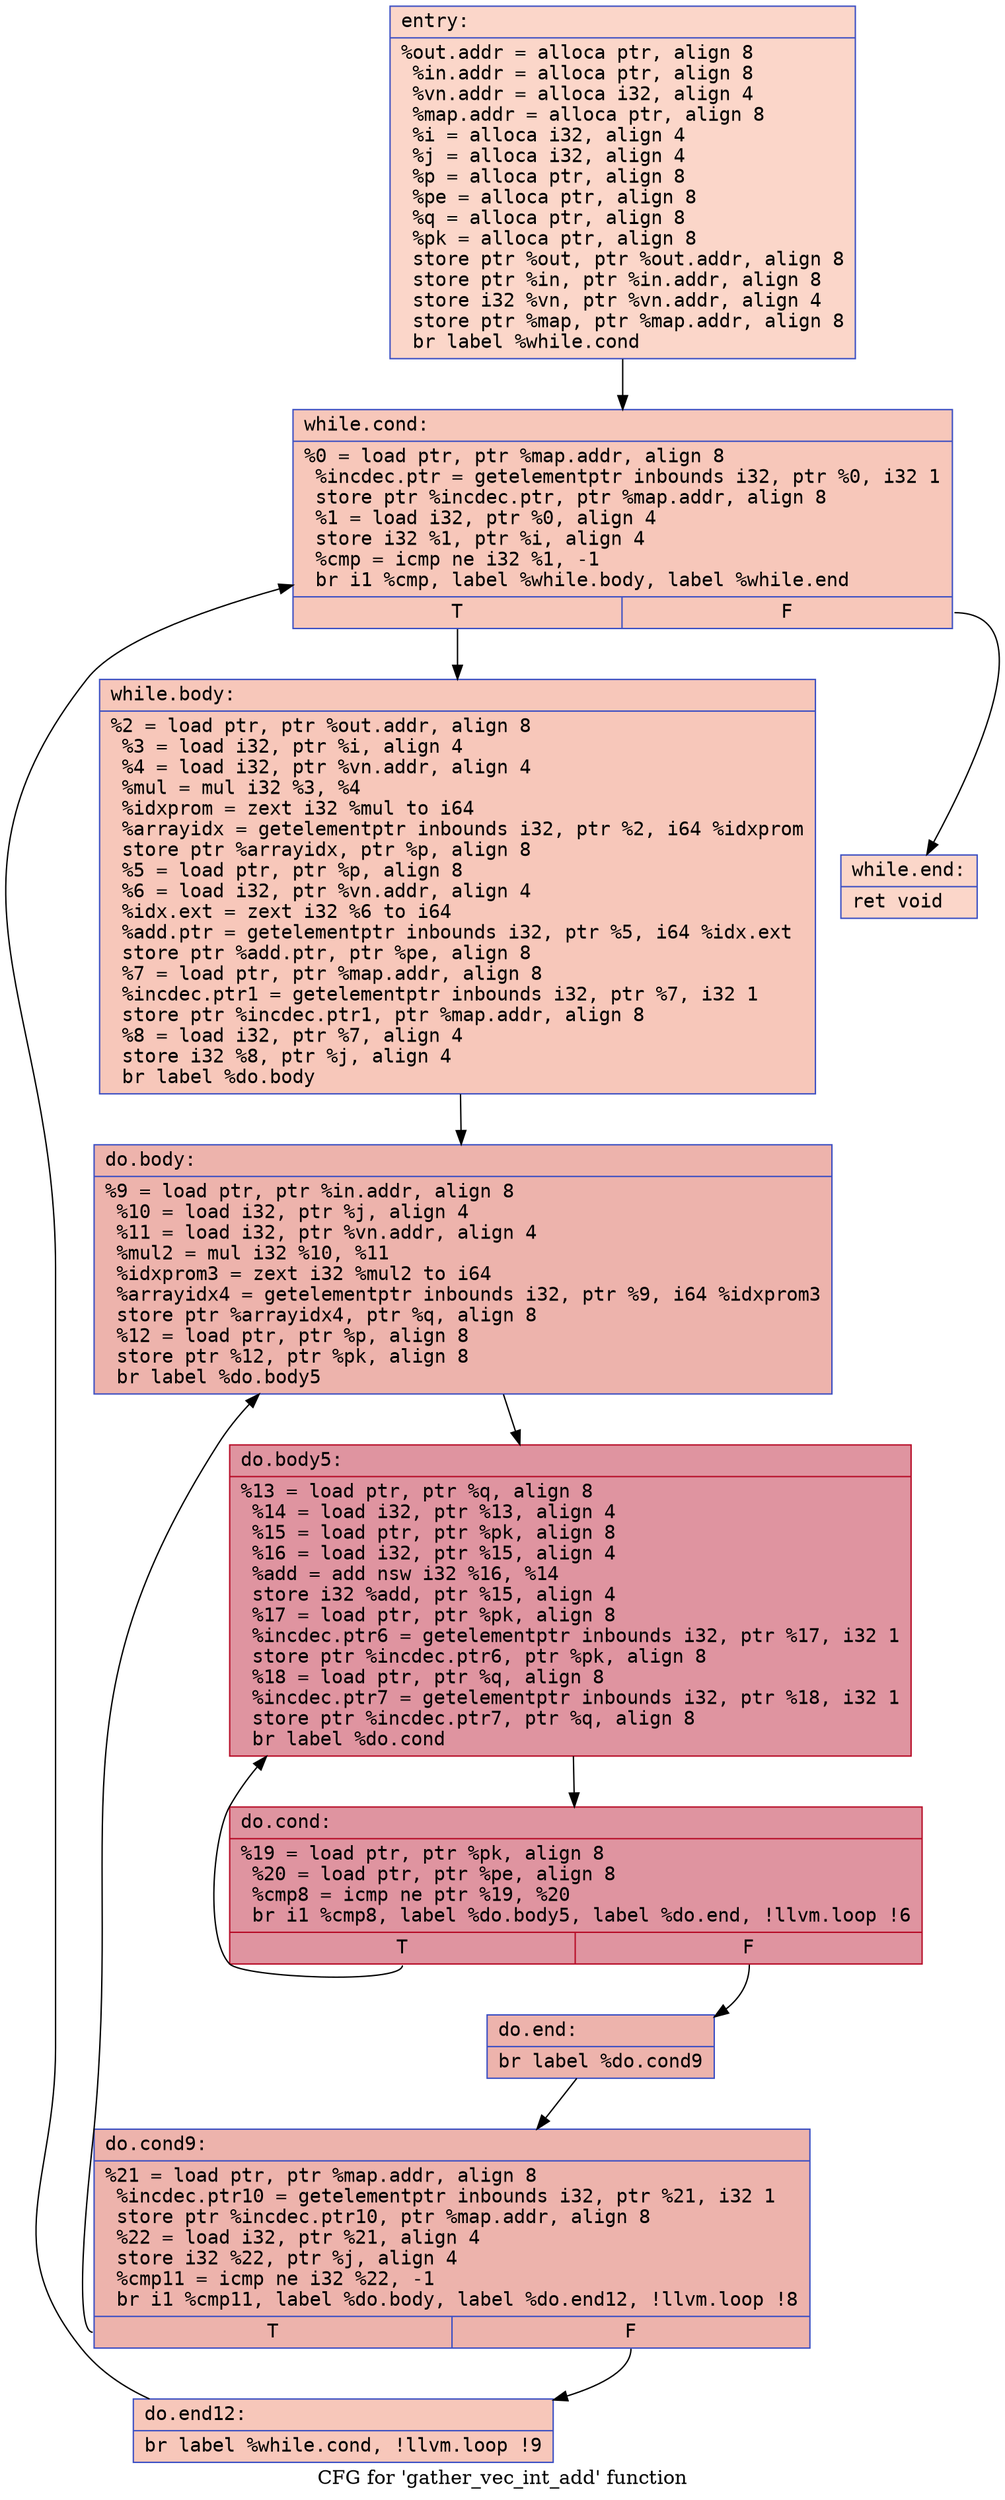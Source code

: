 digraph "CFG for 'gather_vec_int_add' function" {
	label="CFG for 'gather_vec_int_add' function";

	Node0x55e011d41d30 [shape=record,color="#3d50c3ff", style=filled, fillcolor="#f6a38570" fontname="Courier",label="{entry:\l|  %out.addr = alloca ptr, align 8\l  %in.addr = alloca ptr, align 8\l  %vn.addr = alloca i32, align 4\l  %map.addr = alloca ptr, align 8\l  %i = alloca i32, align 4\l  %j = alloca i32, align 4\l  %p = alloca ptr, align 8\l  %pe = alloca ptr, align 8\l  %q = alloca ptr, align 8\l  %pk = alloca ptr, align 8\l  store ptr %out, ptr %out.addr, align 8\l  store ptr %in, ptr %in.addr, align 8\l  store i32 %vn, ptr %vn.addr, align 4\l  store ptr %map, ptr %map.addr, align 8\l  br label %while.cond\l}"];
	Node0x55e011d41d30 -> Node0x55e011d42660[tooltip="entry -> while.cond\nProbability 100.00%" ];
	Node0x55e011d42660 [shape=record,color="#3d50c3ff", style=filled, fillcolor="#ec7f6370" fontname="Courier",label="{while.cond:\l|  %0 = load ptr, ptr %map.addr, align 8\l  %incdec.ptr = getelementptr inbounds i32, ptr %0, i32 1\l  store ptr %incdec.ptr, ptr %map.addr, align 8\l  %1 = load i32, ptr %0, align 4\l  store i32 %1, ptr %i, align 4\l  %cmp = icmp ne i32 %1, -1\l  br i1 %cmp, label %while.body, label %while.end\l|{<s0>T|<s1>F}}"];
	Node0x55e011d42660:s0 -> Node0x55e011d42af0[tooltip="while.cond -> while.body\nProbability 96.88%" ];
	Node0x55e011d42660:s1 -> Node0x55e011d42b70[tooltip="while.cond -> while.end\nProbability 3.12%" ];
	Node0x55e011d42af0 [shape=record,color="#3d50c3ff", style=filled, fillcolor="#ec7f6370" fontname="Courier",label="{while.body:\l|  %2 = load ptr, ptr %out.addr, align 8\l  %3 = load i32, ptr %i, align 4\l  %4 = load i32, ptr %vn.addr, align 4\l  %mul = mul i32 %3, %4\l  %idxprom = zext i32 %mul to i64\l  %arrayidx = getelementptr inbounds i32, ptr %2, i64 %idxprom\l  store ptr %arrayidx, ptr %p, align 8\l  %5 = load ptr, ptr %p, align 8\l  %6 = load i32, ptr %vn.addr, align 4\l  %idx.ext = zext i32 %6 to i64\l  %add.ptr = getelementptr inbounds i32, ptr %5, i64 %idx.ext\l  store ptr %add.ptr, ptr %pe, align 8\l  %7 = load ptr, ptr %map.addr, align 8\l  %incdec.ptr1 = getelementptr inbounds i32, ptr %7, i32 1\l  store ptr %incdec.ptr1, ptr %map.addr, align 8\l  %8 = load i32, ptr %7, align 4\l  store i32 %8, ptr %j, align 4\l  br label %do.body\l}"];
	Node0x55e011d42af0 -> Node0x55e011d42310[tooltip="while.body -> do.body\nProbability 100.00%" ];
	Node0x55e011d42310 [shape=record,color="#3d50c3ff", style=filled, fillcolor="#d6524470" fontname="Courier",label="{do.body:\l|  %9 = load ptr, ptr %in.addr, align 8\l  %10 = load i32, ptr %j, align 4\l  %11 = load i32, ptr %vn.addr, align 4\l  %mul2 = mul i32 %10, %11\l  %idxprom3 = zext i32 %mul2 to i64\l  %arrayidx4 = getelementptr inbounds i32, ptr %9, i64 %idxprom3\l  store ptr %arrayidx4, ptr %q, align 8\l  %12 = load ptr, ptr %p, align 8\l  store ptr %12, ptr %pk, align 8\l  br label %do.body5\l}"];
	Node0x55e011d42310 -> Node0x55e011d43e90[tooltip="do.body -> do.body5\nProbability 100.00%" ];
	Node0x55e011d43e90 [shape=record,color="#b70d28ff", style=filled, fillcolor="#b70d2870" fontname="Courier",label="{do.body5:\l|  %13 = load ptr, ptr %q, align 8\l  %14 = load i32, ptr %13, align 4\l  %15 = load ptr, ptr %pk, align 8\l  %16 = load i32, ptr %15, align 4\l  %add = add nsw i32 %16, %14\l  store i32 %add, ptr %15, align 4\l  %17 = load ptr, ptr %pk, align 8\l  %incdec.ptr6 = getelementptr inbounds i32, ptr %17, i32 1\l  store ptr %incdec.ptr6, ptr %pk, align 8\l  %18 = load ptr, ptr %q, align 8\l  %incdec.ptr7 = getelementptr inbounds i32, ptr %18, i32 1\l  store ptr %incdec.ptr7, ptr %q, align 8\l  br label %do.cond\l}"];
	Node0x55e011d43e90 -> Node0x55e011d446b0[tooltip="do.body5 -> do.cond\nProbability 100.00%" ];
	Node0x55e011d446b0 [shape=record,color="#b70d28ff", style=filled, fillcolor="#b70d2870" fontname="Courier",label="{do.cond:\l|  %19 = load ptr, ptr %pk, align 8\l  %20 = load ptr, ptr %pe, align 8\l  %cmp8 = icmp ne ptr %19, %20\l  br i1 %cmp8, label %do.body5, label %do.end, !llvm.loop !6\l|{<s0>T|<s1>F}}"];
	Node0x55e011d446b0:s0 -> Node0x55e011d43e90[tooltip="do.cond -> do.body5\nProbability 96.88%" ];
	Node0x55e011d446b0:s1 -> Node0x55e011d44940[tooltip="do.cond -> do.end\nProbability 3.12%" ];
	Node0x55e011d44940 [shape=record,color="#3d50c3ff", style=filled, fillcolor="#d6524470" fontname="Courier",label="{do.end:\l|  br label %do.cond9\l}"];
	Node0x55e011d44940 -> Node0x55e011d44bb0[tooltip="do.end -> do.cond9\nProbability 100.00%" ];
	Node0x55e011d44bb0 [shape=record,color="#3d50c3ff", style=filled, fillcolor="#d6524470" fontname="Courier",label="{do.cond9:\l|  %21 = load ptr, ptr %map.addr, align 8\l  %incdec.ptr10 = getelementptr inbounds i32, ptr %21, i32 1\l  store ptr %incdec.ptr10, ptr %map.addr, align 8\l  %22 = load i32, ptr %21, align 4\l  store i32 %22, ptr %j, align 4\l  %cmp11 = icmp ne i32 %22, -1\l  br i1 %cmp11, label %do.body, label %do.end12, !llvm.loop !8\l|{<s0>T|<s1>F}}"];
	Node0x55e011d44bb0:s0 -> Node0x55e011d42310[tooltip="do.cond9 -> do.body\nProbability 96.88%" ];
	Node0x55e011d44bb0:s1 -> Node0x55e011d45060[tooltip="do.cond9 -> do.end12\nProbability 3.12%" ];
	Node0x55e011d45060 [shape=record,color="#3d50c3ff", style=filled, fillcolor="#ec7f6370" fontname="Courier",label="{do.end12:\l|  br label %while.cond, !llvm.loop !9\l}"];
	Node0x55e011d45060 -> Node0x55e011d42660[tooltip="do.end12 -> while.cond\nProbability 100.00%" ];
	Node0x55e011d42b70 [shape=record,color="#3d50c3ff", style=filled, fillcolor="#f6a38570" fontname="Courier",label="{while.end:\l|  ret void\l}"];
}
